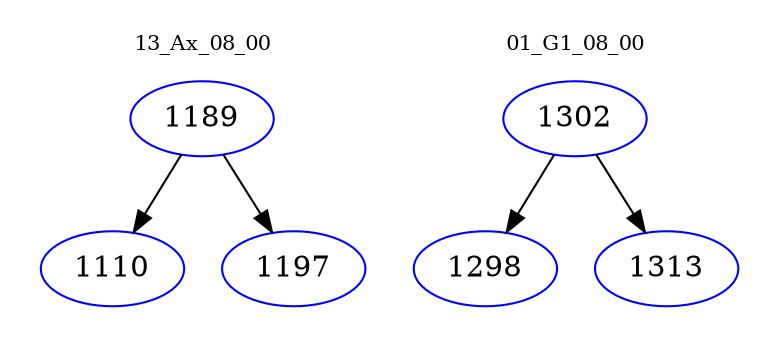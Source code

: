 digraph{
subgraph cluster_0 {
color = white
label = "13_Ax_08_00";
fontsize=10;
T0_1189 [label="1189", color="blue"]
T0_1189 -> T0_1110 [color="black"]
T0_1110 [label="1110", color="blue"]
T0_1189 -> T0_1197 [color="black"]
T0_1197 [label="1197", color="blue"]
}
subgraph cluster_1 {
color = white
label = "01_G1_08_00";
fontsize=10;
T1_1302 [label="1302", color="blue"]
T1_1302 -> T1_1298 [color="black"]
T1_1298 [label="1298", color="blue"]
T1_1302 -> T1_1313 [color="black"]
T1_1313 [label="1313", color="blue"]
}
}
